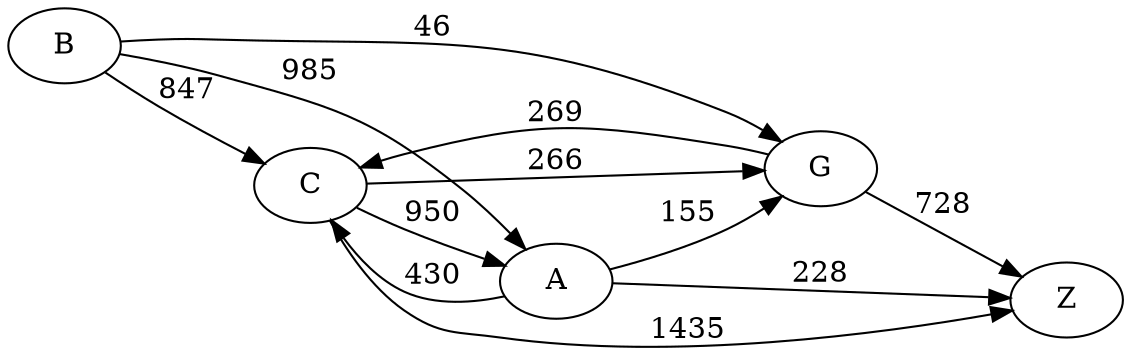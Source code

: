 digraph G {
	rankdir=LR size="8,5"
	B
	C
	B -> C [label=847]
	B
	A
	B -> A [label=985]
	B
	G
	B -> G [label=46]
	C
	G
	C -> G [label=266]
	C
	Z
	C -> Z [label=1435]
	C
	A
	C -> A [label=950]
	G
	Z
	G -> Z [label=728]
	G
	C
	G -> C [label=269]
	A
	C
	A -> C [label=430]
	A
	G
	A -> G [label=155]
	A
	Z
	A -> Z [label=228]
}
